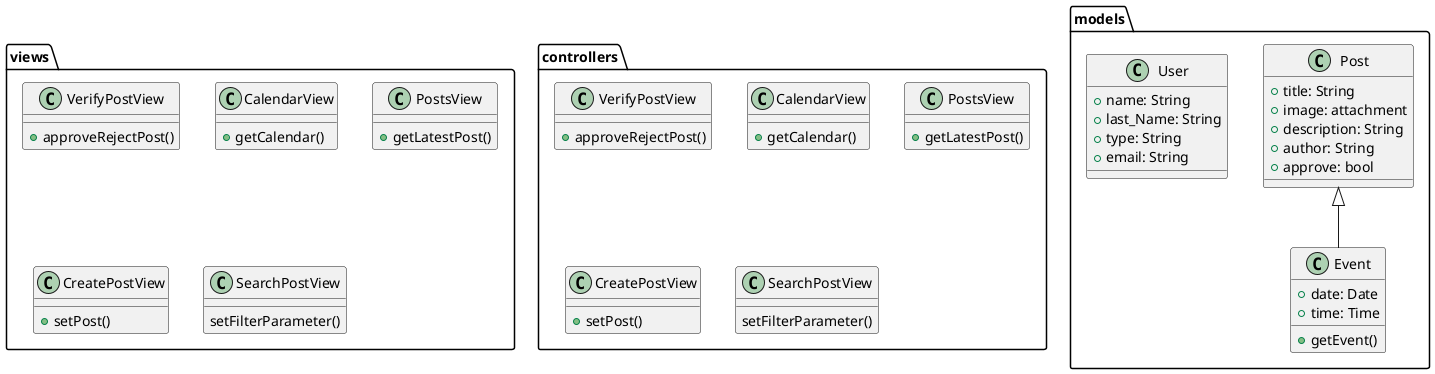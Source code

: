 @startuml packageDiagramDescription

allowmixing

package views <<Folder>> {
    class VerifyPostView{
+approveRejectPost()
}
class CalendarView{
  +getCalendar()
}
class PostsView{
  +getLatestPost()
}
class CreatePostView{
 +setPost()
}
class SearchPostView{
  setFilterParameter()
}
}
   

package controllers <<Folder>> {
class VerifyPostView{
+approveRejectPost()
}
class CalendarView{
  +getCalendar()
}
class PostsView{
  +getLatestPost()
}
class CreatePostView{
 +setPost()
}
class SearchPostView{
  setFilterParameter()
}
}

package models <<Folder>> {

    class Post{
        +title: String
        +image: attachment
        +description: String
        +author: String
        +approve: bool
    
}
class Event{
  +date: Date 
  +time: Time
  +getEvent()
}
Post<|--Event

class User{
 +name: String
    +last_Name: String
    +type: String
    +email: String
}
}


@enduml